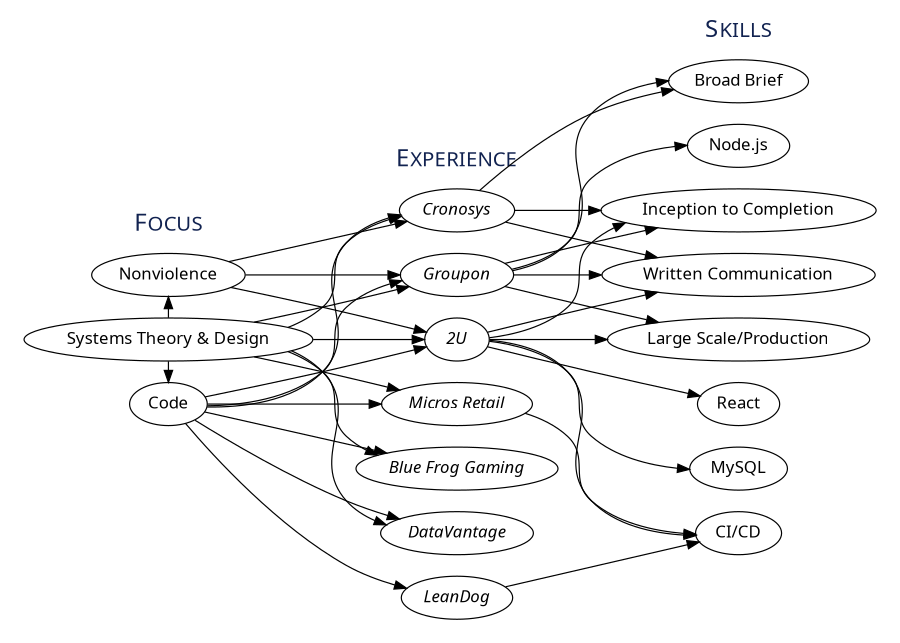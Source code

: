 digraph resume {
  rankdir=LR;
  dpi=300
  size="6,6!"
  node [
    shape=oval
    fontname="Fira Sans";
  ];

  subgraph cluster_goals {
    label = <F<FONT POINT-SIZE="17">OCUS</FONT>>;
    fontcolor="#112250";
    fontsize="20";
    fontname="Fira Sans";

    rank=same
    peripheries=0
    {
      rank=same
      "Code"
      "Nonviolence"
      "Systems Theory & Design"
    }
  }

  "Systems Theory & Design" -> "Nonviolence"
  "Systems Theory & Design" -> "Code"

  subgraph cluster_projects {
    label= <E<FONT POINT-SIZE="17">XPERIENCE</FONT>>;
    fontname="Fira Sans";
    fontcolor="#112250";
    fontsize="20";
    peripheries=0;

    node [
      fontname="Fira Sans Italic";
    ];

    "2U"
    "Groupon"
    "LeanDog"
    "Blue Frog Gaming"
    "Micros Retail"
    "Cronosys"
    "DataVantage"
  }

  subgraph cluster_stack {
    label = <S<FONT POINT-SIZE="17">KILLS</FONT>>;
    fontname="Fira Sans";
    fontcolor="#112250";
    fontsize="20";
    peripheries=0;
    "Written Communication";
    "Broad Brief";
    "Inception to Completion";
    "CI/CD";
    "React";
    "Node.js";
    "Large Scale/Production";
    "MySQL";
  }

  "Code" -> "Cronosys"
  "Code" -> "Groupon"
  "Code" -> "2U"
  "Code" -> "Micros Retail"
  "Code" -> "LeanDog"
  "Code" -> "Blue Frog Gaming"
  "Code" -> "DataVantage"

  "Systems Theory & Design" -> "Cronosys"
  "Systems Theory & Design" -> "2U"
  "Systems Theory & Design" -> "Groupon"
  "Systems Theory & Design" -> "DataVantage"
  "Systems Theory & Design" -> "Blue Frog Gaming"

  "Nonviolence" -> "Groupon"
  "Nonviolence" -> "2U"
  "Nonviolence" -> "Cronosys"
  //"Systems Theory & Design" -> "2U"
  "Systems Theory & Design" -> "Micros Retail"
    
  // Connect Projects to Stack
  "Cronosys" -> "Written Communication"
  "Cronosys" -> "Broad Brief"
  "Cronosys" -> "Inception to Completion"
  "2U" -> "Written Communication"
  "2U" -> "Inception to Completion"
  "2U" -> "React"
  "2U" -> "CI/CD"
  "LeanDog" -> "CI/CD"
  "Micros Retail" -> "CI/CD"
  "Groupon" -> "Written Communication"
  "Groupon" -> "Inception to Completion"
  "Groupon" -> "Broad Brief"
  "Groupon" -> "Node.js"
  "Groupon" -> "Large Scale/Production"
  "2U" -> "Large Scale/Production"
  "2U" -> "MySQL"
}
